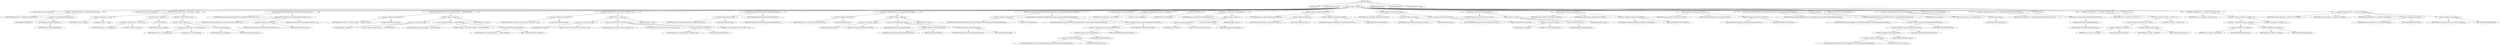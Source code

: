 digraph "init" {  
"590" [label = <(METHOD,init)<SUB>54</SUB>> ]
"9" [label = <(PARAM,this)<SUB>54</SUB>> ]
"591" [label = <(PARAM,ImageIcon img)<SUB>54</SUB>> ]
"592" [label = <(BLOCK,&lt;empty&gt;,&lt;empty&gt;)<SUB>54</SUB>> ]
"593" [label = <(LOCAL,JPanel pan: javax.swing.JPanel)> ]
"594" [label = <(&lt;operator&gt;.assignment,JPanel pan = (JPanel) getContentPane())<SUB>56</SUB>> ]
"595" [label = <(IDENTIFIER,pan,JPanel pan = (JPanel) getContentPane())<SUB>56</SUB>> ]
"596" [label = <(&lt;operator&gt;.cast,(JPanel) getContentPane())<SUB>56</SUB>> ]
"597" [label = <(TYPE_REF,JPanel,JPanel)<SUB>56</SUB>> ]
"598" [label = <(getContentPane,this.getContentPane())<SUB>56</SUB>> ]
"8" [label = <(IDENTIFIER,this,this.getContentPane())<SUB>56</SUB>> ]
"11" [label = <(LOCAL,JLabel piccy: javax.swing.JLabel)> ]
"599" [label = <(CONTROL_STRUCTURE,if (img == null),if (img == null))<SUB>58</SUB>> ]
"600" [label = <(&lt;operator&gt;.equals,img == null)<SUB>58</SUB>> ]
"601" [label = <(IDENTIFIER,img,img == null)<SUB>58</SUB>> ]
"602" [label = <(LITERAL,null,img == null)<SUB>58</SUB>> ]
"603" [label = <(BLOCK,&lt;empty&gt;,&lt;empty&gt;)<SUB>58</SUB>> ]
"604" [label = <(&lt;operator&gt;.assignment,piccy = new JLabel())<SUB>59</SUB>> ]
"605" [label = <(IDENTIFIER,piccy,piccy = new JLabel())<SUB>59</SUB>> ]
"606" [label = <(&lt;operator&gt;.alloc,new JLabel())<SUB>59</SUB>> ]
"607" [label = <(&lt;init&gt;,new JLabel())<SUB>59</SUB>> ]
"10" [label = <(IDENTIFIER,piccy,new JLabel())<SUB>59</SUB>> ]
"608" [label = <(CONTROL_STRUCTURE,else,else)<SUB>60</SUB>> ]
"609" [label = <(BLOCK,&lt;empty&gt;,&lt;empty&gt;)<SUB>60</SUB>> ]
"610" [label = <(&lt;operator&gt;.assignment,piccy = new JLabel(img))<SUB>61</SUB>> ]
"611" [label = <(IDENTIFIER,piccy,piccy = new JLabel(img))<SUB>61</SUB>> ]
"612" [label = <(&lt;operator&gt;.alloc,new JLabel(img))<SUB>61</SUB>> ]
"613" [label = <(&lt;init&gt;,new JLabel(img))<SUB>61</SUB>> ]
"12" [label = <(IDENTIFIER,piccy,new JLabel(img))<SUB>61</SUB>> ]
"614" [label = <(IDENTIFIER,img,new JLabel(img))<SUB>61</SUB>> ]
"615" [label = <(setBorder,piccy.setBorder(BorderFactory.createLineBorder(Color.black, 1)))<SUB>64</SUB>> ]
"616" [label = <(IDENTIFIER,piccy,piccy.setBorder(BorderFactory.createLineBorder(Color.black, 1)))<SUB>64</SUB>> ]
"617" [label = <(createLineBorder,BorderFactory.createLineBorder(Color.black, 1))<SUB>64</SUB>> ]
"618" [label = <(IDENTIFIER,BorderFactory,BorderFactory.createLineBorder(Color.black, 1))<SUB>64</SUB>> ]
"619" [label = <(&lt;operator&gt;.fieldAccess,Color.black)<SUB>64</SUB>> ]
"620" [label = <(IDENTIFIER,Color,BorderFactory.createLineBorder(Color.black, 1))<SUB>64</SUB>> ]
"621" [label = <(FIELD_IDENTIFIER,black,black)<SUB>64</SUB>> ]
"622" [label = <(LITERAL,1,BorderFactory.createLineBorder(Color.black, 1))<SUB>64</SUB>> ]
"623" [label = <(&lt;operator&gt;.assignment,this.text = new JLabel(&quot;Building....&quot;, JLabel.CENTER))<SUB>65</SUB>> ]
"624" [label = <(&lt;operator&gt;.fieldAccess,this.text)<SUB>65</SUB>> ]
"625" [label = <(IDENTIFIER,this,this.text = new JLabel(&quot;Building....&quot;, JLabel.CENTER))<SUB>65</SUB>> ]
"626" [label = <(FIELD_IDENTIFIER,text,text)<SUB>65</SUB>> ]
"627" [label = <(BLOCK,&lt;empty&gt;,&lt;empty&gt;)<SUB>65</SUB>> ]
"628" [label = <(&lt;operator&gt;.assignment,&lt;empty&gt;)> ]
"629" [label = <(IDENTIFIER,$obj2,&lt;empty&gt;)> ]
"630" [label = <(&lt;operator&gt;.alloc,new JLabel(&quot;Building....&quot;, JLabel.CENTER))<SUB>65</SUB>> ]
"631" [label = <(&lt;init&gt;,new JLabel(&quot;Building....&quot;, JLabel.CENTER))<SUB>65</SUB>> ]
"632" [label = <(IDENTIFIER,$obj2,new JLabel(&quot;Building....&quot;, JLabel.CENTER))> ]
"633" [label = <(LITERAL,&quot;Building....&quot;,new JLabel(&quot;Building....&quot;, JLabel.CENTER))<SUB>65</SUB>> ]
"634" [label = <(&lt;operator&gt;.fieldAccess,JLabel.CENTER)<SUB>65</SUB>> ]
"635" [label = <(IDENTIFIER,JLabel,new JLabel(&quot;Building....&quot;, JLabel.CENTER))<SUB>65</SUB>> ]
"636" [label = <(FIELD_IDENTIFIER,CENTER,CENTER)<SUB>65</SUB>> ]
"637" [label = <(IDENTIFIER,$obj2,&lt;empty&gt;)> ]
"638" [label = <(setFont,text.setFont(new Font(&quot;Sans-Serif&quot;, Font.BOLD, 12)))<SUB>66</SUB>> ]
"639" [label = <(&lt;operator&gt;.fieldAccess,this.text)<SUB>66</SUB>> ]
"640" [label = <(IDENTIFIER,this,text.setFont(new Font(&quot;Sans-Serif&quot;, Font.BOLD, 12)))<SUB>66</SUB>> ]
"641" [label = <(FIELD_IDENTIFIER,text,text)<SUB>66</SUB>> ]
"642" [label = <(BLOCK,&lt;empty&gt;,&lt;empty&gt;)<SUB>66</SUB>> ]
"643" [label = <(&lt;operator&gt;.assignment,&lt;empty&gt;)> ]
"644" [label = <(IDENTIFIER,$obj3,&lt;empty&gt;)> ]
"645" [label = <(&lt;operator&gt;.alloc,new Font(&quot;Sans-Serif&quot;, Font.BOLD, 12))<SUB>66</SUB>> ]
"646" [label = <(&lt;init&gt;,new Font(&quot;Sans-Serif&quot;, Font.BOLD, 12))<SUB>66</SUB>> ]
"647" [label = <(IDENTIFIER,$obj3,new Font(&quot;Sans-Serif&quot;, Font.BOLD, 12))> ]
"648" [label = <(LITERAL,&quot;Sans-Serif&quot;,new Font(&quot;Sans-Serif&quot;, Font.BOLD, 12))<SUB>66</SUB>> ]
"649" [label = <(&lt;operator&gt;.fieldAccess,Font.BOLD)<SUB>66</SUB>> ]
"650" [label = <(IDENTIFIER,Font,new Font(&quot;Sans-Serif&quot;, Font.BOLD, 12))<SUB>66</SUB>> ]
"651" [label = <(FIELD_IDENTIFIER,BOLD,BOLD)<SUB>66</SUB>> ]
"652" [label = <(LITERAL,12,new Font(&quot;Sans-Serif&quot;, Font.BOLD, 12))<SUB>66</SUB>> ]
"653" [label = <(IDENTIFIER,$obj3,&lt;empty&gt;)> ]
"654" [label = <(setBorder,text.setBorder(BorderFactory.createEtchedBorder()))<SUB>67</SUB>> ]
"655" [label = <(&lt;operator&gt;.fieldAccess,this.text)<SUB>67</SUB>> ]
"656" [label = <(IDENTIFIER,this,text.setBorder(BorderFactory.createEtchedBorder()))<SUB>67</SUB>> ]
"657" [label = <(FIELD_IDENTIFIER,text,text)<SUB>67</SUB>> ]
"658" [label = <(createEtchedBorder,BorderFactory.createEtchedBorder())<SUB>67</SUB>> ]
"659" [label = <(IDENTIFIER,BorderFactory,BorderFactory.createEtchedBorder())<SUB>67</SUB>> ]
"660" [label = <(&lt;operator&gt;.assignment,this.pb = new JProgressBar(MIN, MAX))<SUB>69</SUB>> ]
"661" [label = <(&lt;operator&gt;.fieldAccess,this.pb)<SUB>69</SUB>> ]
"662" [label = <(IDENTIFIER,this,this.pb = new JProgressBar(MIN, MAX))<SUB>69</SUB>> ]
"663" [label = <(FIELD_IDENTIFIER,pb,pb)<SUB>69</SUB>> ]
"664" [label = <(BLOCK,&lt;empty&gt;,&lt;empty&gt;)<SUB>69</SUB>> ]
"665" [label = <(&lt;operator&gt;.assignment,&lt;empty&gt;)> ]
"666" [label = <(IDENTIFIER,$obj4,&lt;empty&gt;)> ]
"667" [label = <(&lt;operator&gt;.alloc,new JProgressBar(MIN, MAX))<SUB>69</SUB>> ]
"668" [label = <(&lt;init&gt;,new JProgressBar(MIN, MAX))<SUB>69</SUB>> ]
"669" [label = <(IDENTIFIER,$obj4,new JProgressBar(MIN, MAX))> ]
"670" [label = <(&lt;operator&gt;.fieldAccess,SplashScreen.MIN)<SUB>69</SUB>> ]
"671" [label = <(IDENTIFIER,SplashScreen,new JProgressBar(MIN, MAX))<SUB>69</SUB>> ]
"672" [label = <(FIELD_IDENTIFIER,MIN,MIN)<SUB>69</SUB>> ]
"673" [label = <(&lt;operator&gt;.fieldAccess,SplashScreen.MAX)<SUB>69</SUB>> ]
"674" [label = <(IDENTIFIER,SplashScreen,new JProgressBar(MIN, MAX))<SUB>69</SUB>> ]
"675" [label = <(FIELD_IDENTIFIER,MAX,MAX)<SUB>69</SUB>> ]
"676" [label = <(IDENTIFIER,$obj4,&lt;empty&gt;)> ]
"677" [label = <(setBorder,pb.setBorder(BorderFactory.createBevelBorder(javax.swing.border.BevelBorder.LOWERED)))<SUB>70</SUB>> ]
"678" [label = <(&lt;operator&gt;.fieldAccess,this.pb)<SUB>70</SUB>> ]
"679" [label = <(IDENTIFIER,this,pb.setBorder(BorderFactory.createBevelBorder(javax.swing.border.BevelBorder.LOWERED)))<SUB>70</SUB>> ]
"680" [label = <(FIELD_IDENTIFIER,pb,pb)<SUB>70</SUB>> ]
"681" [label = <(createBevelBorder,BorderFactory.createBevelBorder(javax.swing.border.BevelBorder.LOWERED))<SUB>70</SUB>> ]
"682" [label = <(IDENTIFIER,BorderFactory,BorderFactory.createBevelBorder(javax.swing.border.BevelBorder.LOWERED))<SUB>70</SUB>> ]
"683" [label = <(&lt;operator&gt;.fieldAccess,javax.swing.border.BevelBorder.LOWERED)<SUB>70</SUB>> ]
"684" [label = <(&lt;operator&gt;.fieldAccess,javax.swing.border.BevelBorder)<SUB>70</SUB>> ]
"685" [label = <(&lt;operator&gt;.fieldAccess,javax.swing.border)<SUB>70</SUB>> ]
"686" [label = <(&lt;operator&gt;.fieldAccess,javax.swing)<SUB>70</SUB>> ]
"687" [label = <(IDENTIFIER,javax,BorderFactory.createBevelBorder(javax.swing.border.BevelBorder.LOWERED))<SUB>70</SUB>> ]
"688" [label = <(FIELD_IDENTIFIER,swing,swing)<SUB>70</SUB>> ]
"689" [label = <(FIELD_IDENTIFIER,border,border)<SUB>70</SUB>> ]
"690" [label = <(FIELD_IDENTIFIER,BevelBorder,BevelBorder)<SUB>70</SUB>> ]
"691" [label = <(FIELD_IDENTIFIER,LOWERED,LOWERED)<SUB>70</SUB>> ]
"14" [label = <(LOCAL,JPanel pan2: javax.swing.JPanel)> ]
"692" [label = <(&lt;operator&gt;.assignment,JPanel pan2 = new JPanel())<SUB>71</SUB>> ]
"693" [label = <(IDENTIFIER,pan2,JPanel pan2 = new JPanel())<SUB>71</SUB>> ]
"694" [label = <(&lt;operator&gt;.alloc,new JPanel())<SUB>71</SUB>> ]
"695" [label = <(&lt;init&gt;,new JPanel())<SUB>71</SUB>> ]
"13" [label = <(IDENTIFIER,pan2,new JPanel())<SUB>71</SUB>> ]
"696" [label = <(setLayout,pan2.setLayout(new BorderLayout()))<SUB>72</SUB>> ]
"697" [label = <(IDENTIFIER,pan2,pan2.setLayout(new BorderLayout()))<SUB>72</SUB>> ]
"698" [label = <(BLOCK,&lt;empty&gt;,&lt;empty&gt;)<SUB>72</SUB>> ]
"699" [label = <(&lt;operator&gt;.assignment,&lt;empty&gt;)> ]
"700" [label = <(IDENTIFIER,$obj6,&lt;empty&gt;)> ]
"701" [label = <(&lt;operator&gt;.alloc,new BorderLayout())<SUB>72</SUB>> ]
"702" [label = <(&lt;init&gt;,new BorderLayout())<SUB>72</SUB>> ]
"703" [label = <(IDENTIFIER,$obj6,new BorderLayout())> ]
"704" [label = <(IDENTIFIER,$obj6,&lt;empty&gt;)> ]
"705" [label = <(add,pan2.add(text, BorderLayout.NORTH))<SUB>74</SUB>> ]
"706" [label = <(IDENTIFIER,pan2,pan2.add(text, BorderLayout.NORTH))<SUB>74</SUB>> ]
"707" [label = <(&lt;operator&gt;.fieldAccess,this.text)<SUB>74</SUB>> ]
"708" [label = <(IDENTIFIER,this,pan2.add(text, BorderLayout.NORTH))<SUB>74</SUB>> ]
"709" [label = <(FIELD_IDENTIFIER,text,text)<SUB>74</SUB>> ]
"710" [label = <(&lt;operator&gt;.fieldAccess,BorderLayout.NORTH)<SUB>74</SUB>> ]
"711" [label = <(IDENTIFIER,BorderLayout,pan2.add(text, BorderLayout.NORTH))<SUB>74</SUB>> ]
"712" [label = <(FIELD_IDENTIFIER,NORTH,NORTH)<SUB>74</SUB>> ]
"713" [label = <(add,pan2.add(pb, BorderLayout.SOUTH))<SUB>75</SUB>> ]
"714" [label = <(IDENTIFIER,pan2,pan2.add(pb, BorderLayout.SOUTH))<SUB>75</SUB>> ]
"715" [label = <(&lt;operator&gt;.fieldAccess,this.pb)<SUB>75</SUB>> ]
"716" [label = <(IDENTIFIER,this,pan2.add(pb, BorderLayout.SOUTH))<SUB>75</SUB>> ]
"717" [label = <(FIELD_IDENTIFIER,pb,pb)<SUB>75</SUB>> ]
"718" [label = <(&lt;operator&gt;.fieldAccess,BorderLayout.SOUTH)<SUB>75</SUB>> ]
"719" [label = <(IDENTIFIER,BorderLayout,pan2.add(pb, BorderLayout.SOUTH))<SUB>75</SUB>> ]
"720" [label = <(FIELD_IDENTIFIER,SOUTH,SOUTH)<SUB>75</SUB>> ]
"721" [label = <(setLayout,pan.setLayout(new BorderLayout()))<SUB>77</SUB>> ]
"722" [label = <(IDENTIFIER,pan,pan.setLayout(new BorderLayout()))<SUB>77</SUB>> ]
"723" [label = <(BLOCK,&lt;empty&gt;,&lt;empty&gt;)<SUB>77</SUB>> ]
"724" [label = <(&lt;operator&gt;.assignment,&lt;empty&gt;)> ]
"725" [label = <(IDENTIFIER,$obj7,&lt;empty&gt;)> ]
"726" [label = <(&lt;operator&gt;.alloc,new BorderLayout())<SUB>77</SUB>> ]
"727" [label = <(&lt;init&gt;,new BorderLayout())<SUB>77</SUB>> ]
"728" [label = <(IDENTIFIER,$obj7,new BorderLayout())> ]
"729" [label = <(IDENTIFIER,$obj7,&lt;empty&gt;)> ]
"730" [label = <(add,pan.add(piccy, BorderLayout.CENTER))<SUB>78</SUB>> ]
"731" [label = <(IDENTIFIER,pan,pan.add(piccy, BorderLayout.CENTER))<SUB>78</SUB>> ]
"732" [label = <(IDENTIFIER,piccy,pan.add(piccy, BorderLayout.CENTER))<SUB>78</SUB>> ]
"733" [label = <(&lt;operator&gt;.fieldAccess,BorderLayout.CENTER)<SUB>78</SUB>> ]
"734" [label = <(IDENTIFIER,BorderLayout,pan.add(piccy, BorderLayout.CENTER))<SUB>78</SUB>> ]
"735" [label = <(FIELD_IDENTIFIER,CENTER,CENTER)<SUB>78</SUB>> ]
"736" [label = <(add,pan.add(pan2, BorderLayout.SOUTH))<SUB>79</SUB>> ]
"737" [label = <(IDENTIFIER,pan,pan.add(pan2, BorderLayout.SOUTH))<SUB>79</SUB>> ]
"738" [label = <(IDENTIFIER,pan2,pan.add(pan2, BorderLayout.SOUTH))<SUB>79</SUB>> ]
"739" [label = <(&lt;operator&gt;.fieldAccess,BorderLayout.SOUTH)<SUB>79</SUB>> ]
"740" [label = <(IDENTIFIER,BorderLayout,pan.add(pan2, BorderLayout.SOUTH))<SUB>79</SUB>> ]
"741" [label = <(FIELD_IDENTIFIER,SOUTH,SOUTH)<SUB>79</SUB>> ]
"742" [label = <(setBorder,pan.setBorder(BorderFactory.createBevelBorder(javax.swing.border.BevelBorder.RAISED)))<SUB>81</SUB>> ]
"743" [label = <(IDENTIFIER,pan,pan.setBorder(BorderFactory.createBevelBorder(javax.swing.border.BevelBorder.RAISED)))<SUB>81</SUB>> ]
"744" [label = <(createBevelBorder,BorderFactory.createBevelBorder(javax.swing.border.BevelBorder.RAISED))<SUB>81</SUB>> ]
"745" [label = <(IDENTIFIER,BorderFactory,BorderFactory.createBevelBorder(javax.swing.border.BevelBorder.RAISED))<SUB>81</SUB>> ]
"746" [label = <(&lt;operator&gt;.fieldAccess,javax.swing.border.BevelBorder.RAISED)<SUB>81</SUB>> ]
"747" [label = <(&lt;operator&gt;.fieldAccess,javax.swing.border.BevelBorder)<SUB>81</SUB>> ]
"748" [label = <(&lt;operator&gt;.fieldAccess,javax.swing.border)<SUB>81</SUB>> ]
"749" [label = <(&lt;operator&gt;.fieldAccess,javax.swing)<SUB>81</SUB>> ]
"750" [label = <(IDENTIFIER,javax,BorderFactory.createBevelBorder(javax.swing.border.BevelBorder.RAISED))<SUB>81</SUB>> ]
"751" [label = <(FIELD_IDENTIFIER,swing,swing)<SUB>81</SUB>> ]
"752" [label = <(FIELD_IDENTIFIER,border,border)<SUB>81</SUB>> ]
"753" [label = <(FIELD_IDENTIFIER,BevelBorder,BevelBorder)<SUB>81</SUB>> ]
"754" [label = <(FIELD_IDENTIFIER,RAISED,RAISED)<SUB>81</SUB>> ]
"755" [label = <(pack,this.pack())<SUB>83</SUB>> ]
"15" [label = <(IDENTIFIER,this,this.pack())<SUB>83</SUB>> ]
"756" [label = <(LOCAL,Dimension size: java.awt.Dimension)> ]
"757" [label = <(&lt;operator&gt;.assignment,Dimension size = this.getSize())<SUB>85</SUB>> ]
"758" [label = <(IDENTIFIER,size,Dimension size = this.getSize())<SUB>85</SUB>> ]
"759" [label = <(getSize,this.getSize())<SUB>85</SUB>> ]
"16" [label = <(IDENTIFIER,this,this.getSize())<SUB>85</SUB>> ]
"760" [label = <(LOCAL,Dimension scr: java.awt.Dimension)> ]
"761" [label = <(&lt;operator&gt;.assignment,Dimension scr = Toolkit.getDefaultToolkit().getScreenSize())<SUB>86</SUB>> ]
"762" [label = <(IDENTIFIER,scr,Dimension scr = Toolkit.getDefaultToolkit().getScreenSize())<SUB>86</SUB>> ]
"763" [label = <(getScreenSize,Toolkit.getDefaultToolkit().getScreenSize())<SUB>86</SUB>> ]
"764" [label = <(getDefaultToolkit,Toolkit.getDefaultToolkit())<SUB>86</SUB>> ]
"765" [label = <(IDENTIFIER,Toolkit,Toolkit.getDefaultToolkit())<SUB>86</SUB>> ]
"766" [label = <(LOCAL,int x: int)> ]
"767" [label = <(&lt;operator&gt;.assignment,int x = (scr.width - size.width) / 2)<SUB>87</SUB>> ]
"768" [label = <(IDENTIFIER,x,int x = (scr.width - size.width) / 2)<SUB>87</SUB>> ]
"769" [label = <(&lt;operator&gt;.division,(scr.width - size.width) / 2)<SUB>87</SUB>> ]
"770" [label = <(&lt;operator&gt;.subtraction,scr.width - size.width)<SUB>87</SUB>> ]
"771" [label = <(&lt;operator&gt;.fieldAccess,scr.width)<SUB>87</SUB>> ]
"772" [label = <(IDENTIFIER,scr,scr.width - size.width)<SUB>87</SUB>> ]
"773" [label = <(FIELD_IDENTIFIER,width,width)<SUB>87</SUB>> ]
"774" [label = <(&lt;operator&gt;.fieldAccess,size.width)<SUB>87</SUB>> ]
"775" [label = <(IDENTIFIER,size,scr.width - size.width)<SUB>87</SUB>> ]
"776" [label = <(FIELD_IDENTIFIER,width,width)<SUB>87</SUB>> ]
"777" [label = <(LITERAL,2,(scr.width - size.width) / 2)<SUB>87</SUB>> ]
"778" [label = <(LOCAL,int y: int)> ]
"779" [label = <(&lt;operator&gt;.assignment,int y = (scr.height - size.height) / 2)<SUB>88</SUB>> ]
"780" [label = <(IDENTIFIER,y,int y = (scr.height - size.height) / 2)<SUB>88</SUB>> ]
"781" [label = <(&lt;operator&gt;.division,(scr.height - size.height) / 2)<SUB>88</SUB>> ]
"782" [label = <(&lt;operator&gt;.subtraction,scr.height - size.height)<SUB>88</SUB>> ]
"783" [label = <(&lt;operator&gt;.fieldAccess,scr.height)<SUB>88</SUB>> ]
"784" [label = <(IDENTIFIER,scr,scr.height - size.height)<SUB>88</SUB>> ]
"785" [label = <(FIELD_IDENTIFIER,height,height)<SUB>88</SUB>> ]
"786" [label = <(&lt;operator&gt;.fieldAccess,size.height)<SUB>88</SUB>> ]
"787" [label = <(IDENTIFIER,size,scr.height - size.height)<SUB>88</SUB>> ]
"788" [label = <(FIELD_IDENTIFIER,height,height)<SUB>88</SUB>> ]
"789" [label = <(LITERAL,2,(scr.height - size.height) / 2)<SUB>88</SUB>> ]
"790" [label = <(setBounds,this.setBounds(x, y, size.width, size.height))<SUB>89</SUB>> ]
"17" [label = <(IDENTIFIER,this,this.setBounds(x, y, size.width, size.height))<SUB>89</SUB>> ]
"791" [label = <(IDENTIFIER,x,this.setBounds(x, y, size.width, size.height))<SUB>89</SUB>> ]
"792" [label = <(IDENTIFIER,y,this.setBounds(x, y, size.width, size.height))<SUB>89</SUB>> ]
"793" [label = <(&lt;operator&gt;.fieldAccess,size.width)<SUB>89</SUB>> ]
"794" [label = <(IDENTIFIER,size,this.setBounds(x, y, size.width, size.height))<SUB>89</SUB>> ]
"795" [label = <(FIELD_IDENTIFIER,width,width)<SUB>89</SUB>> ]
"796" [label = <(&lt;operator&gt;.fieldAccess,size.height)<SUB>89</SUB>> ]
"797" [label = <(IDENTIFIER,size,this.setBounds(x, y, size.width, size.height))<SUB>89</SUB>> ]
"798" [label = <(FIELD_IDENTIFIER,height,height)<SUB>89</SUB>> ]
"799" [label = <(MODIFIER,PROTECTED)> ]
"800" [label = <(MODIFIER,VIRTUAL)> ]
"801" [label = <(METHOD_RETURN,void)<SUB>54</SUB>> ]
  "590" -> "9" 
  "590" -> "591" 
  "590" -> "592" 
  "590" -> "799" 
  "590" -> "800" 
  "590" -> "801" 
  "592" -> "593" 
  "592" -> "594" 
  "592" -> "11" 
  "592" -> "599" 
  "592" -> "615" 
  "592" -> "623" 
  "592" -> "638" 
  "592" -> "654" 
  "592" -> "660" 
  "592" -> "677" 
  "592" -> "14" 
  "592" -> "692" 
  "592" -> "695" 
  "592" -> "696" 
  "592" -> "705" 
  "592" -> "713" 
  "592" -> "721" 
  "592" -> "730" 
  "592" -> "736" 
  "592" -> "742" 
  "592" -> "755" 
  "592" -> "756" 
  "592" -> "757" 
  "592" -> "760" 
  "592" -> "761" 
  "592" -> "766" 
  "592" -> "767" 
  "592" -> "778" 
  "592" -> "779" 
  "592" -> "790" 
  "594" -> "595" 
  "594" -> "596" 
  "596" -> "597" 
  "596" -> "598" 
  "598" -> "8" 
  "599" -> "600" 
  "599" -> "603" 
  "599" -> "608" 
  "600" -> "601" 
  "600" -> "602" 
  "603" -> "604" 
  "603" -> "607" 
  "604" -> "605" 
  "604" -> "606" 
  "607" -> "10" 
  "608" -> "609" 
  "609" -> "610" 
  "609" -> "613" 
  "610" -> "611" 
  "610" -> "612" 
  "613" -> "12" 
  "613" -> "614" 
  "615" -> "616" 
  "615" -> "617" 
  "617" -> "618" 
  "617" -> "619" 
  "617" -> "622" 
  "619" -> "620" 
  "619" -> "621" 
  "623" -> "624" 
  "623" -> "627" 
  "624" -> "625" 
  "624" -> "626" 
  "627" -> "628" 
  "627" -> "631" 
  "627" -> "637" 
  "628" -> "629" 
  "628" -> "630" 
  "631" -> "632" 
  "631" -> "633" 
  "631" -> "634" 
  "634" -> "635" 
  "634" -> "636" 
  "638" -> "639" 
  "638" -> "642" 
  "639" -> "640" 
  "639" -> "641" 
  "642" -> "643" 
  "642" -> "646" 
  "642" -> "653" 
  "643" -> "644" 
  "643" -> "645" 
  "646" -> "647" 
  "646" -> "648" 
  "646" -> "649" 
  "646" -> "652" 
  "649" -> "650" 
  "649" -> "651" 
  "654" -> "655" 
  "654" -> "658" 
  "655" -> "656" 
  "655" -> "657" 
  "658" -> "659" 
  "660" -> "661" 
  "660" -> "664" 
  "661" -> "662" 
  "661" -> "663" 
  "664" -> "665" 
  "664" -> "668" 
  "664" -> "676" 
  "665" -> "666" 
  "665" -> "667" 
  "668" -> "669" 
  "668" -> "670" 
  "668" -> "673" 
  "670" -> "671" 
  "670" -> "672" 
  "673" -> "674" 
  "673" -> "675" 
  "677" -> "678" 
  "677" -> "681" 
  "678" -> "679" 
  "678" -> "680" 
  "681" -> "682" 
  "681" -> "683" 
  "683" -> "684" 
  "683" -> "691" 
  "684" -> "685" 
  "684" -> "690" 
  "685" -> "686" 
  "685" -> "689" 
  "686" -> "687" 
  "686" -> "688" 
  "692" -> "693" 
  "692" -> "694" 
  "695" -> "13" 
  "696" -> "697" 
  "696" -> "698" 
  "698" -> "699" 
  "698" -> "702" 
  "698" -> "704" 
  "699" -> "700" 
  "699" -> "701" 
  "702" -> "703" 
  "705" -> "706" 
  "705" -> "707" 
  "705" -> "710" 
  "707" -> "708" 
  "707" -> "709" 
  "710" -> "711" 
  "710" -> "712" 
  "713" -> "714" 
  "713" -> "715" 
  "713" -> "718" 
  "715" -> "716" 
  "715" -> "717" 
  "718" -> "719" 
  "718" -> "720" 
  "721" -> "722" 
  "721" -> "723" 
  "723" -> "724" 
  "723" -> "727" 
  "723" -> "729" 
  "724" -> "725" 
  "724" -> "726" 
  "727" -> "728" 
  "730" -> "731" 
  "730" -> "732" 
  "730" -> "733" 
  "733" -> "734" 
  "733" -> "735" 
  "736" -> "737" 
  "736" -> "738" 
  "736" -> "739" 
  "739" -> "740" 
  "739" -> "741" 
  "742" -> "743" 
  "742" -> "744" 
  "744" -> "745" 
  "744" -> "746" 
  "746" -> "747" 
  "746" -> "754" 
  "747" -> "748" 
  "747" -> "753" 
  "748" -> "749" 
  "748" -> "752" 
  "749" -> "750" 
  "749" -> "751" 
  "755" -> "15" 
  "757" -> "758" 
  "757" -> "759" 
  "759" -> "16" 
  "761" -> "762" 
  "761" -> "763" 
  "763" -> "764" 
  "764" -> "765" 
  "767" -> "768" 
  "767" -> "769" 
  "769" -> "770" 
  "769" -> "777" 
  "770" -> "771" 
  "770" -> "774" 
  "771" -> "772" 
  "771" -> "773" 
  "774" -> "775" 
  "774" -> "776" 
  "779" -> "780" 
  "779" -> "781" 
  "781" -> "782" 
  "781" -> "789" 
  "782" -> "783" 
  "782" -> "786" 
  "783" -> "784" 
  "783" -> "785" 
  "786" -> "787" 
  "786" -> "788" 
  "790" -> "17" 
  "790" -> "791" 
  "790" -> "792" 
  "790" -> "793" 
  "790" -> "796" 
  "793" -> "794" 
  "793" -> "795" 
  "796" -> "797" 
  "796" -> "798" 
}
